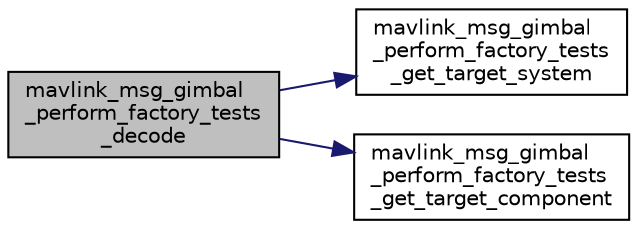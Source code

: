 digraph "mavlink_msg_gimbal_perform_factory_tests_decode"
{
 // INTERACTIVE_SVG=YES
  edge [fontname="Helvetica",fontsize="10",labelfontname="Helvetica",labelfontsize="10"];
  node [fontname="Helvetica",fontsize="10",shape=record];
  rankdir="LR";
  Node1 [label="mavlink_msg_gimbal\l_perform_factory_tests\l_decode",height=0.2,width=0.4,color="black", fillcolor="grey75", style="filled" fontcolor="black"];
  Node1 -> Node2 [color="midnightblue",fontsize="10",style="solid",fontname="Helvetica"];
  Node2 [label="mavlink_msg_gimbal\l_perform_factory_tests\l_get_target_system",height=0.2,width=0.4,color="black", fillcolor="white", style="filled",URL="$mavlink__msg__gimbal__perform__factory__tests_8h.html#a5607a9dcba510041606962d180c341a1",tooltip="Send a gimbal_perform_factory_tests message. "];
  Node1 -> Node3 [color="midnightblue",fontsize="10",style="solid",fontname="Helvetica"];
  Node3 [label="mavlink_msg_gimbal\l_perform_factory_tests\l_get_target_component",height=0.2,width=0.4,color="black", fillcolor="white", style="filled",URL="$mavlink__msg__gimbal__perform__factory__tests_8h.html#acc1d8592b2ae86051cbd293d8eae47ba",tooltip="Get field target_component from gimbal_perform_factory_tests message. "];
}
